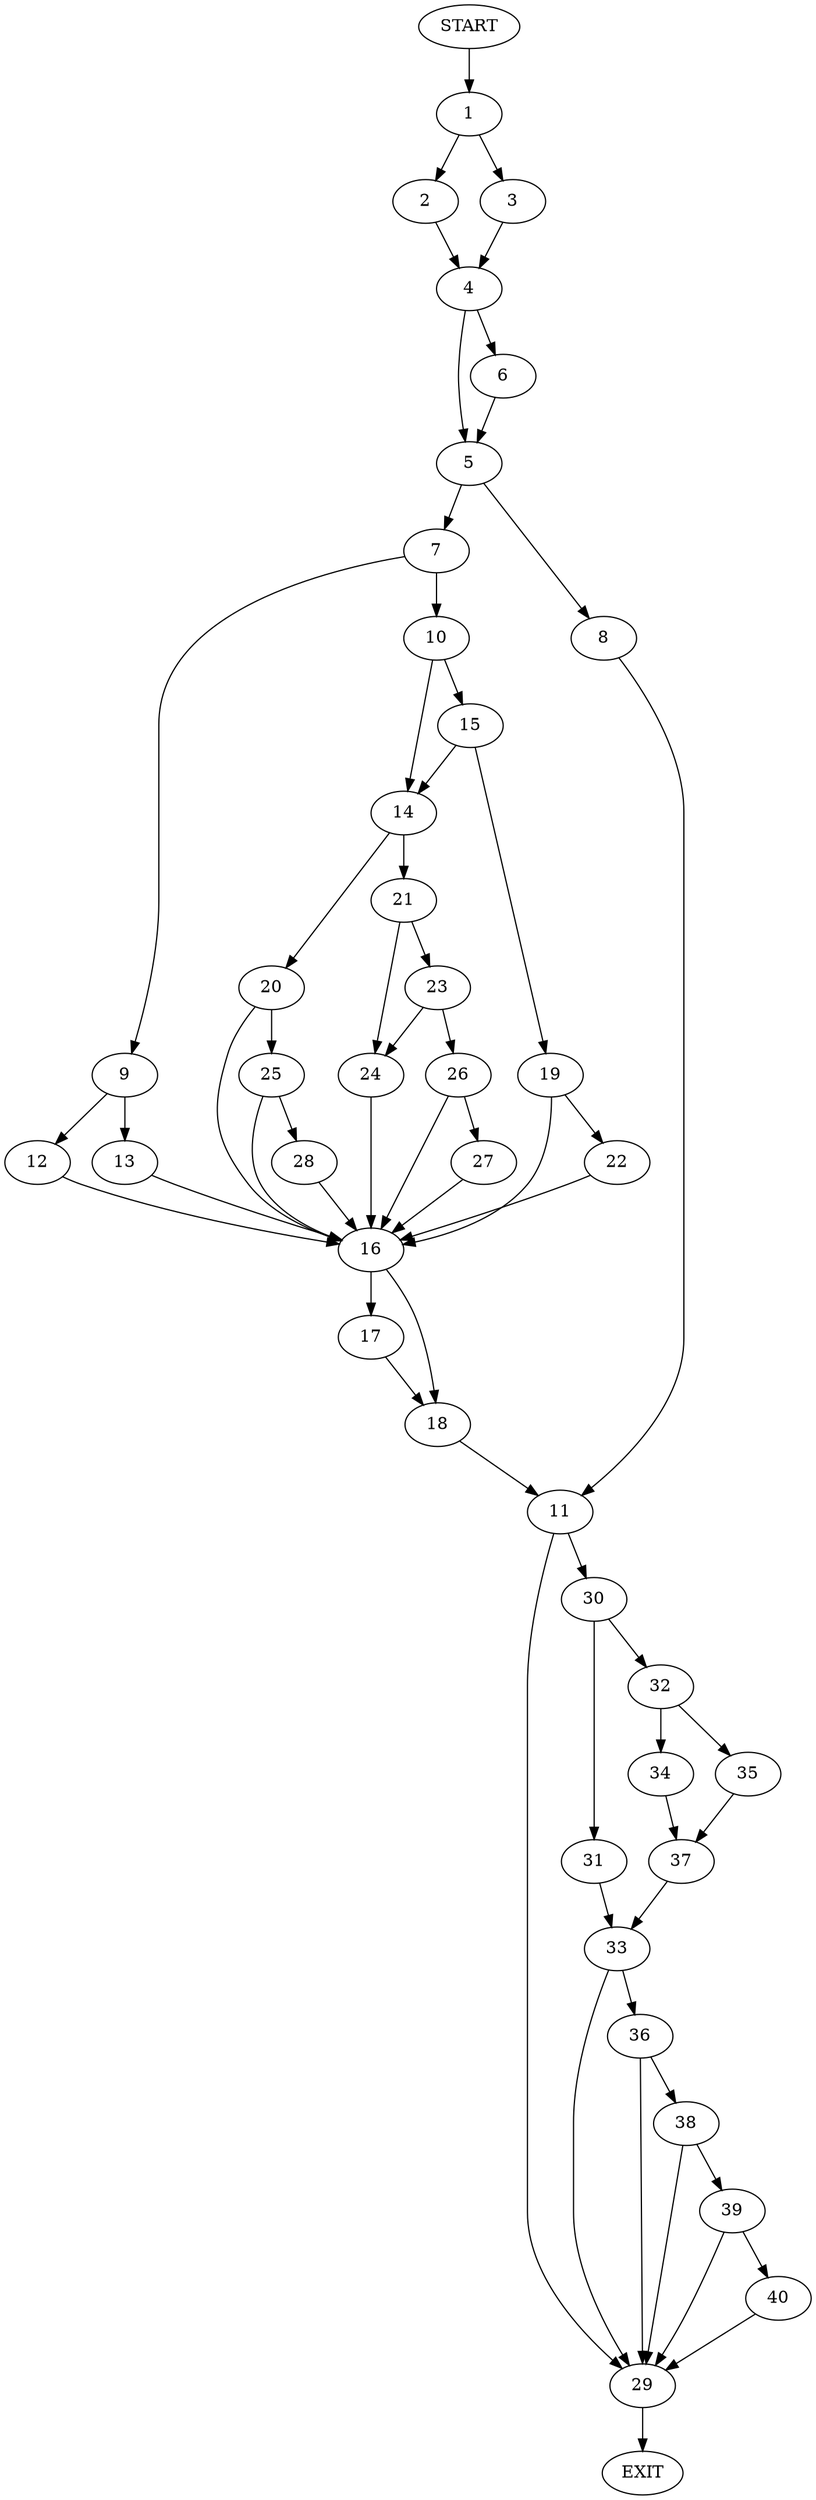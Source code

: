 digraph {
0 [label="START"]
41 [label="EXIT"]
0 -> 1
1 -> 2
1 -> 3
3 -> 4
2 -> 4
4 -> 5
4 -> 6
6 -> 5
5 -> 7
5 -> 8
7 -> 9
7 -> 10
8 -> 11
9 -> 12
9 -> 13
10 -> 14
10 -> 15
12 -> 16
13 -> 16
16 -> 17
16 -> 18
15 -> 14
15 -> 19
14 -> 20
14 -> 21
19 -> 22
19 -> 16
22 -> 16
21 -> 23
21 -> 24
20 -> 25
20 -> 16
24 -> 16
23 -> 26
23 -> 24
26 -> 27
26 -> 16
27 -> 16
25 -> 16
25 -> 28
28 -> 16
17 -> 18
18 -> 11
11 -> 29
11 -> 30
30 -> 31
30 -> 32
29 -> 41
31 -> 33
32 -> 34
32 -> 35
33 -> 29
33 -> 36
35 -> 37
34 -> 37
37 -> 33
36 -> 29
36 -> 38
38 -> 39
38 -> 29
39 -> 29
39 -> 40
40 -> 29
}
